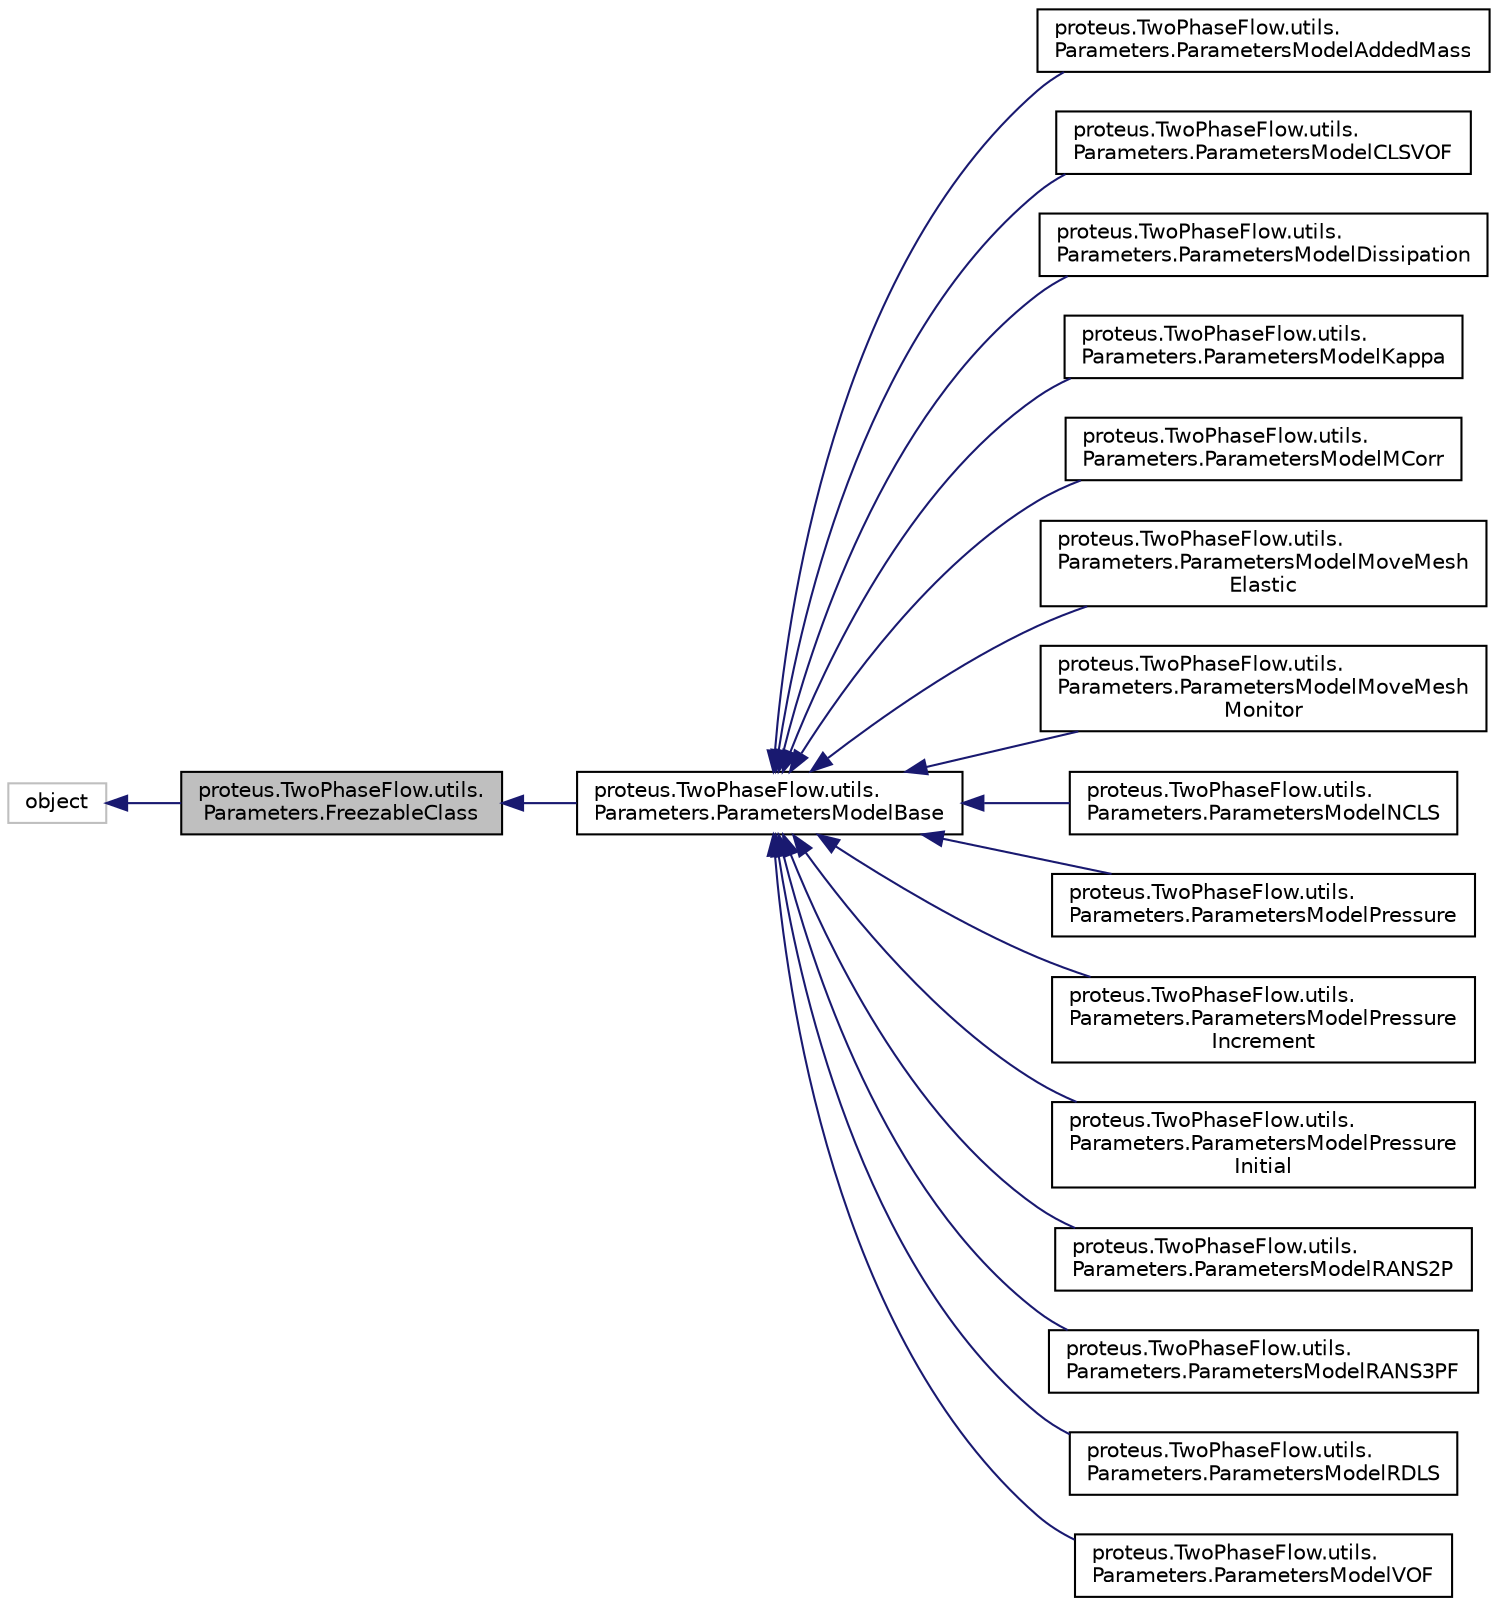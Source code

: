 digraph "proteus.TwoPhaseFlow.utils.Parameters.FreezableClass"
{
 // LATEX_PDF_SIZE
  edge [fontname="Helvetica",fontsize="10",labelfontname="Helvetica",labelfontsize="10"];
  node [fontname="Helvetica",fontsize="10",shape=record];
  rankdir="LR";
  Node1 [label="proteus.TwoPhaseFlow.utils.\lParameters.FreezableClass",height=0.2,width=0.4,color="black", fillcolor="grey75", style="filled", fontcolor="black",tooltip=" "];
  Node2 -> Node1 [dir="back",color="midnightblue",fontsize="10",style="solid",fontname="Helvetica"];
  Node2 [label="object",height=0.2,width=0.4,color="grey75", fillcolor="white", style="filled",tooltip=" "];
  Node1 -> Node3 [dir="back",color="midnightblue",fontsize="10",style="solid",fontname="Helvetica"];
  Node3 [label="proteus.TwoPhaseFlow.utils.\lParameters.ParametersModelBase",height=0.2,width=0.4,color="black", fillcolor="white", style="filled",URL="$classproteus_1_1TwoPhaseFlow_1_1utils_1_1Parameters_1_1ParametersModelBase.html",tooltip=" "];
  Node3 -> Node4 [dir="back",color="midnightblue",fontsize="10",style="solid",fontname="Helvetica"];
  Node4 [label="proteus.TwoPhaseFlow.utils.\lParameters.ParametersModelAddedMass",height=0.2,width=0.4,color="black", fillcolor="white", style="filled",URL="$classproteus_1_1TwoPhaseFlow_1_1utils_1_1Parameters_1_1ParametersModelAddedMass.html",tooltip=" "];
  Node3 -> Node5 [dir="back",color="midnightblue",fontsize="10",style="solid",fontname="Helvetica"];
  Node5 [label="proteus.TwoPhaseFlow.utils.\lParameters.ParametersModelCLSVOF",height=0.2,width=0.4,color="black", fillcolor="white", style="filled",URL="$classproteus_1_1TwoPhaseFlow_1_1utils_1_1Parameters_1_1ParametersModelCLSVOF.html",tooltip=" "];
  Node3 -> Node6 [dir="back",color="midnightblue",fontsize="10",style="solid",fontname="Helvetica"];
  Node6 [label="proteus.TwoPhaseFlow.utils.\lParameters.ParametersModelDissipation",height=0.2,width=0.4,color="black", fillcolor="white", style="filled",URL="$classproteus_1_1TwoPhaseFlow_1_1utils_1_1Parameters_1_1ParametersModelDissipation.html",tooltip=" "];
  Node3 -> Node7 [dir="back",color="midnightblue",fontsize="10",style="solid",fontname="Helvetica"];
  Node7 [label="proteus.TwoPhaseFlow.utils.\lParameters.ParametersModelKappa",height=0.2,width=0.4,color="black", fillcolor="white", style="filled",URL="$classproteus_1_1TwoPhaseFlow_1_1utils_1_1Parameters_1_1ParametersModelKappa.html",tooltip=" "];
  Node3 -> Node8 [dir="back",color="midnightblue",fontsize="10",style="solid",fontname="Helvetica"];
  Node8 [label="proteus.TwoPhaseFlow.utils.\lParameters.ParametersModelMCorr",height=0.2,width=0.4,color="black", fillcolor="white", style="filled",URL="$classproteus_1_1TwoPhaseFlow_1_1utils_1_1Parameters_1_1ParametersModelMCorr.html",tooltip=" "];
  Node3 -> Node9 [dir="back",color="midnightblue",fontsize="10",style="solid",fontname="Helvetica"];
  Node9 [label="proteus.TwoPhaseFlow.utils.\lParameters.ParametersModelMoveMesh\lElastic",height=0.2,width=0.4,color="black", fillcolor="white", style="filled",URL="$classproteus_1_1TwoPhaseFlow_1_1utils_1_1Parameters_1_1ParametersModelMoveMeshElastic.html",tooltip=" "];
  Node3 -> Node10 [dir="back",color="midnightblue",fontsize="10",style="solid",fontname="Helvetica"];
  Node10 [label="proteus.TwoPhaseFlow.utils.\lParameters.ParametersModelMoveMesh\lMonitor",height=0.2,width=0.4,color="black", fillcolor="white", style="filled",URL="$classproteus_1_1TwoPhaseFlow_1_1utils_1_1Parameters_1_1ParametersModelMoveMeshMonitor.html",tooltip=" "];
  Node3 -> Node11 [dir="back",color="midnightblue",fontsize="10",style="solid",fontname="Helvetica"];
  Node11 [label="proteus.TwoPhaseFlow.utils.\lParameters.ParametersModelNCLS",height=0.2,width=0.4,color="black", fillcolor="white", style="filled",URL="$classproteus_1_1TwoPhaseFlow_1_1utils_1_1Parameters_1_1ParametersModelNCLS.html",tooltip=" "];
  Node3 -> Node12 [dir="back",color="midnightblue",fontsize="10",style="solid",fontname="Helvetica"];
  Node12 [label="proteus.TwoPhaseFlow.utils.\lParameters.ParametersModelPressure",height=0.2,width=0.4,color="black", fillcolor="white", style="filled",URL="$classproteus_1_1TwoPhaseFlow_1_1utils_1_1Parameters_1_1ParametersModelPressure.html",tooltip=" "];
  Node3 -> Node13 [dir="back",color="midnightblue",fontsize="10",style="solid",fontname="Helvetica"];
  Node13 [label="proteus.TwoPhaseFlow.utils.\lParameters.ParametersModelPressure\lIncrement",height=0.2,width=0.4,color="black", fillcolor="white", style="filled",URL="$classproteus_1_1TwoPhaseFlow_1_1utils_1_1Parameters_1_1ParametersModelPressureIncrement.html",tooltip=" "];
  Node3 -> Node14 [dir="back",color="midnightblue",fontsize="10",style="solid",fontname="Helvetica"];
  Node14 [label="proteus.TwoPhaseFlow.utils.\lParameters.ParametersModelPressure\lInitial",height=0.2,width=0.4,color="black", fillcolor="white", style="filled",URL="$classproteus_1_1TwoPhaseFlow_1_1utils_1_1Parameters_1_1ParametersModelPressureInitial.html",tooltip=" "];
  Node3 -> Node15 [dir="back",color="midnightblue",fontsize="10",style="solid",fontname="Helvetica"];
  Node15 [label="proteus.TwoPhaseFlow.utils.\lParameters.ParametersModelRANS2P",height=0.2,width=0.4,color="black", fillcolor="white", style="filled",URL="$classproteus_1_1TwoPhaseFlow_1_1utils_1_1Parameters_1_1ParametersModelRANS2P.html",tooltip=" "];
  Node3 -> Node16 [dir="back",color="midnightblue",fontsize="10",style="solid",fontname="Helvetica"];
  Node16 [label="proteus.TwoPhaseFlow.utils.\lParameters.ParametersModelRANS3PF",height=0.2,width=0.4,color="black", fillcolor="white", style="filled",URL="$classproteus_1_1TwoPhaseFlow_1_1utils_1_1Parameters_1_1ParametersModelRANS3PF.html",tooltip=" "];
  Node3 -> Node17 [dir="back",color="midnightblue",fontsize="10",style="solid",fontname="Helvetica"];
  Node17 [label="proteus.TwoPhaseFlow.utils.\lParameters.ParametersModelRDLS",height=0.2,width=0.4,color="black", fillcolor="white", style="filled",URL="$classproteus_1_1TwoPhaseFlow_1_1utils_1_1Parameters_1_1ParametersModelRDLS.html",tooltip=" "];
  Node3 -> Node18 [dir="back",color="midnightblue",fontsize="10",style="solid",fontname="Helvetica"];
  Node18 [label="proteus.TwoPhaseFlow.utils.\lParameters.ParametersModelVOF",height=0.2,width=0.4,color="black", fillcolor="white", style="filled",URL="$classproteus_1_1TwoPhaseFlow_1_1utils_1_1Parameters_1_1ParametersModelVOF.html",tooltip=" "];
}
